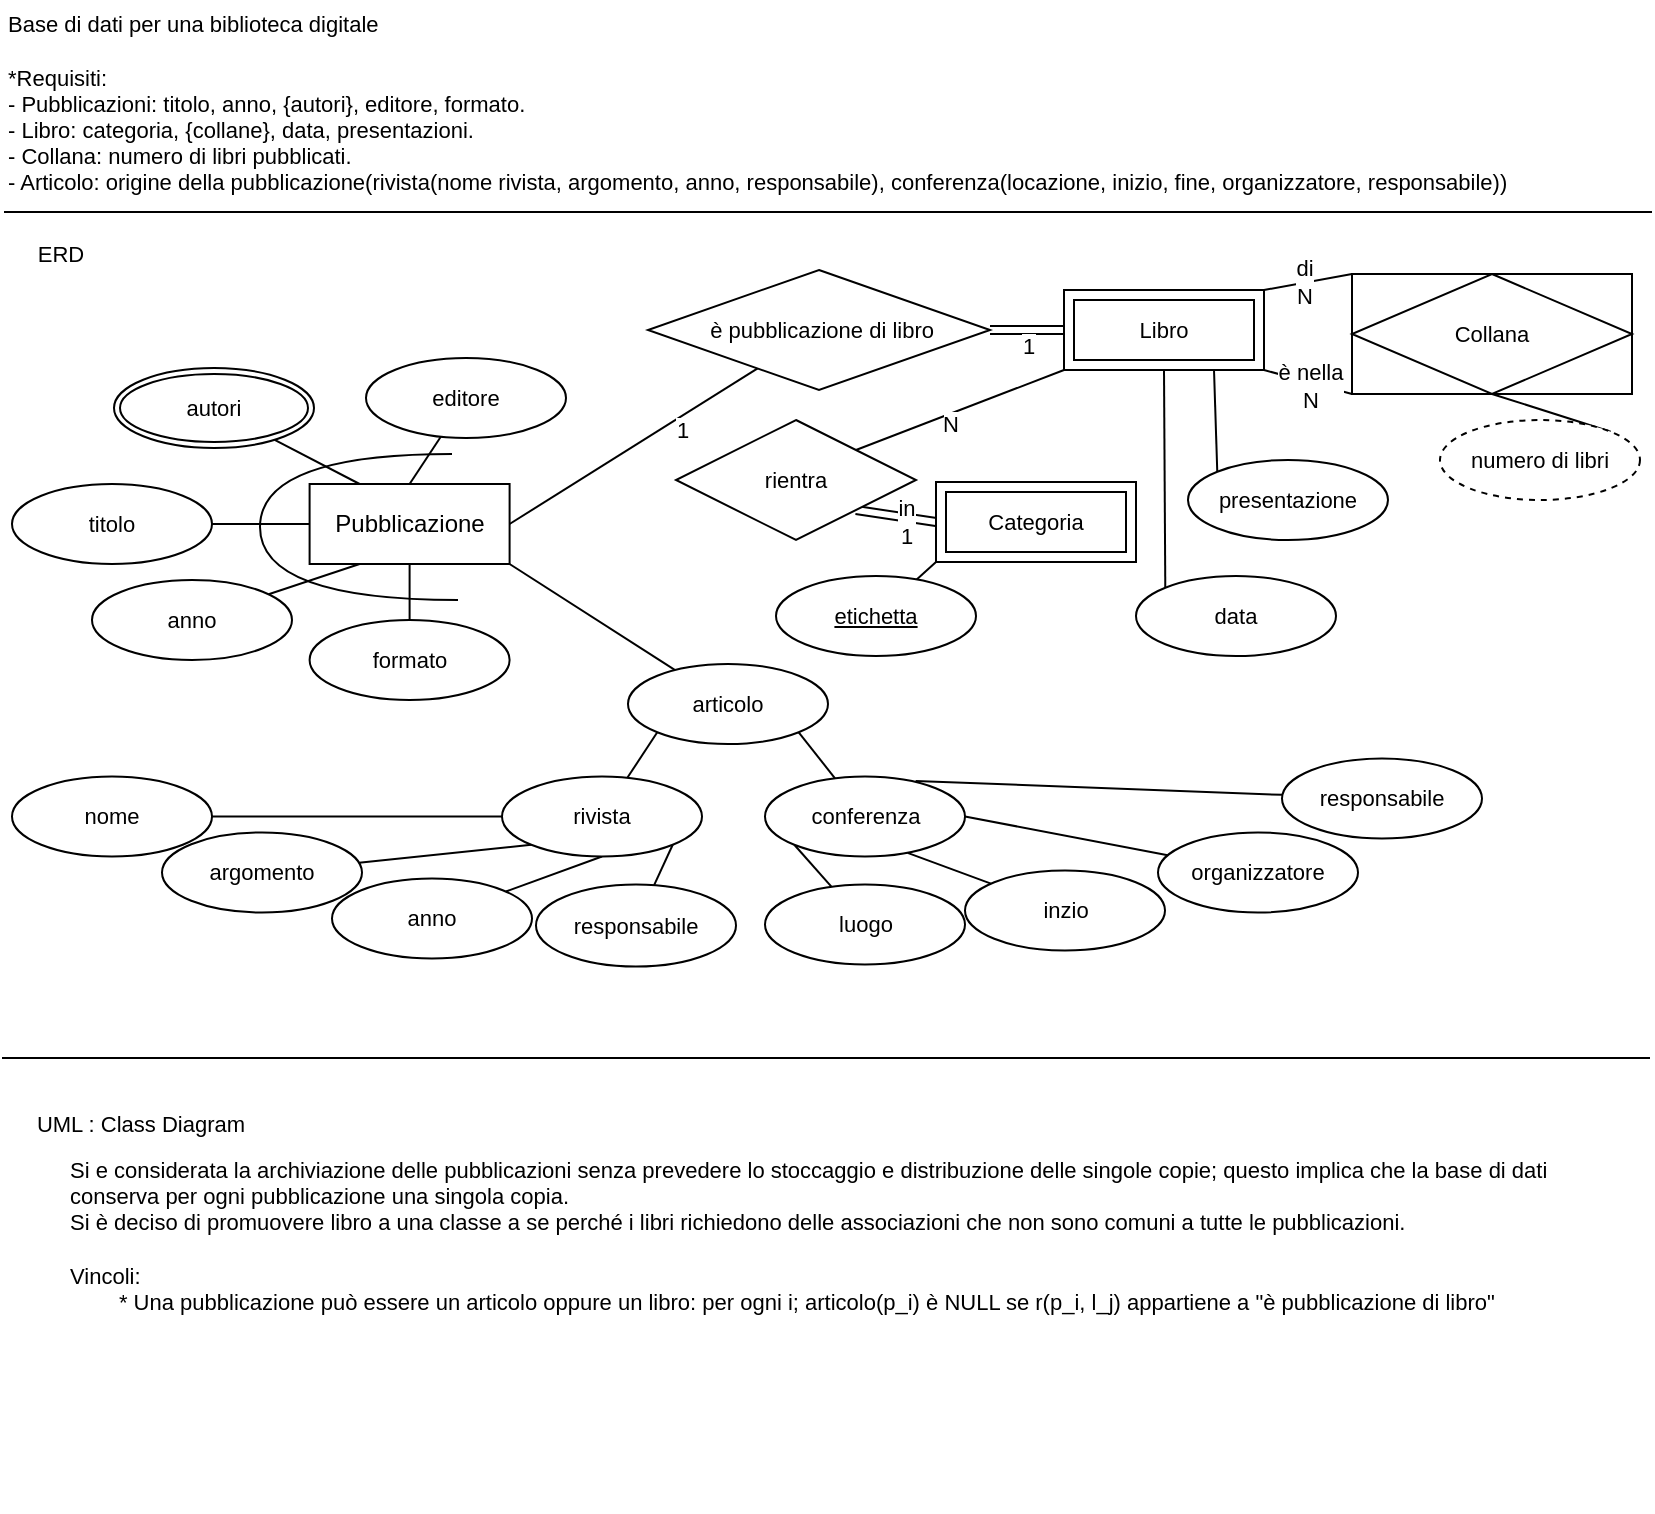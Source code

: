 <mxfile version="26.1.1">
  <diagram id="0_om-gisNnfKR0fqj2OI" name="Pagina-1">
    <mxGraphModel dx="1235" dy="655" grid="0" gridSize="10" guides="1" tooltips="1" connect="1" arrows="1" fold="1" page="1" pageScale="1" pageWidth="827" pageHeight="1169" math="0" shadow="0" adaptiveColors="none">
      <root>
        <mxCell id="0" />
        <mxCell id="1" parent="0" />
        <mxCell id="30" value="Base di dati per una biblioteca digitale&lt;div&gt;&lt;br&gt;&lt;div&gt;*Requisiti:&amp;nbsp;&lt;br&gt;&lt;/div&gt;&lt;div&gt;&lt;span style=&quot;background-color: transparent;&quot;&gt;- Pubblicazioni: titolo, anno, {autori}, editore, formato.&amp;nbsp;&lt;/span&gt;&lt;/div&gt;&lt;div&gt;&lt;span style=&quot;background-color: transparent;&quot;&gt;- Libro: categoria, {collane}, data, presentazioni.&amp;nbsp;&lt;/span&gt;&lt;/div&gt;&lt;div&gt;&lt;span style=&quot;background-color: transparent;&quot;&gt;- Collana: numero di libri&amp;nbsp;pubblicati.&amp;nbsp;&lt;/span&gt;&lt;/div&gt;&lt;div&gt;&lt;span style=&quot;background-color: transparent;&quot;&gt;- Articolo: origine della pubblicazione(rivista(nome rivista, argomento, anno, responsabile), conferenza(locazione, inizio, fine, organizzatore,&amp;nbsp;responsabile))&lt;/span&gt;&lt;/div&gt;&lt;/div&gt;" style="text;html=1;align=left;verticalAlign=middle;resizable=1;points=[];autosize=1;strokeColor=none;fillColor=none;fontSize=11;movable=1;rotatable=1;deletable=1;editable=1;locked=0;connectable=1;" parent="1" vertex="1">
          <mxGeometry x="2" width="768" height="104" as="geometry" />
        </mxCell>
        <mxCell id="cX5MgIzMOypUISsRGMuU-43" style="rounded=0;orthogonalLoop=1;jettySize=auto;html=1;exitX=0.25;exitY=1;exitDx=0;exitDy=0;strokeColor=default;align=center;verticalAlign=middle;fontFamily=Helvetica;fontSize=11;fontColor=default;labelBackgroundColor=default;startFill=0;endArrow=none;movable=1;resizable=1;rotatable=1;deletable=1;editable=1;locked=0;connectable=1;" edge="1" parent="1" source="cX5MgIzMOypUISsRGMuU-30" target="cX5MgIzMOypUISsRGMuU-44">
          <mxGeometry relative="1" as="geometry">
            <mxPoint x="191.8" y="321.4" as="targetPoint" />
          </mxGeometry>
        </mxCell>
        <mxCell id="cX5MgIzMOypUISsRGMuU-45" style="rounded=0;orthogonalLoop=1;jettySize=auto;html=1;exitX=0.25;exitY=0;exitDx=0;exitDy=0;strokeColor=default;align=center;verticalAlign=middle;fontFamily=Helvetica;fontSize=11;fontColor=default;labelBackgroundColor=default;startFill=0;endArrow=none;movable=1;resizable=1;rotatable=1;deletable=1;editable=1;locked=0;connectable=1;" edge="1" parent="1" source="cX5MgIzMOypUISsRGMuU-30" target="cX5MgIzMOypUISsRGMuU-46">
          <mxGeometry relative="1" as="geometry">
            <mxPoint x="191.8" y="210.2" as="targetPoint" />
          </mxGeometry>
        </mxCell>
        <mxCell id="cX5MgIzMOypUISsRGMuU-49" style="edgeStyle=none;rounded=0;orthogonalLoop=1;jettySize=auto;html=1;exitX=0;exitY=0.5;exitDx=0;exitDy=0;entryX=1;entryY=0.5;entryDx=0;entryDy=0;strokeColor=default;align=center;verticalAlign=middle;fontFamily=Helvetica;fontSize=11;fontColor=default;labelBackgroundColor=default;startFill=0;endArrow=none;movable=1;resizable=1;rotatable=1;deletable=1;editable=1;locked=0;connectable=1;" edge="1" parent="1" source="cX5MgIzMOypUISsRGMuU-30" target="cX5MgIzMOypUISsRGMuU-42">
          <mxGeometry relative="1" as="geometry" />
        </mxCell>
        <mxCell id="cX5MgIzMOypUISsRGMuU-50" style="rounded=0;orthogonalLoop=1;jettySize=auto;html=1;exitX=0.5;exitY=0;exitDx=0;exitDy=0;strokeColor=default;align=center;verticalAlign=middle;fontFamily=Helvetica;fontSize=11;fontColor=default;labelBackgroundColor=default;startFill=0;endArrow=none;movable=1;resizable=1;rotatable=1;deletable=1;editable=1;locked=0;connectable=1;" edge="1" parent="1" source="cX5MgIzMOypUISsRGMuU-30" target="cX5MgIzMOypUISsRGMuU-51">
          <mxGeometry relative="1" as="geometry">
            <mxPoint x="210.4" y="224.2" as="targetPoint" />
          </mxGeometry>
        </mxCell>
        <mxCell id="cX5MgIzMOypUISsRGMuU-52" style="edgeStyle=none;rounded=0;orthogonalLoop=1;jettySize=auto;html=1;exitX=0.5;exitY=1;exitDx=0;exitDy=0;strokeColor=default;align=center;verticalAlign=middle;fontFamily=Helvetica;fontSize=11;fontColor=default;labelBackgroundColor=default;startFill=0;endArrow=none;movable=1;resizable=1;rotatable=1;deletable=1;editable=1;locked=0;connectable=1;" edge="1" parent="1" source="cX5MgIzMOypUISsRGMuU-30" target="cX5MgIzMOypUISsRGMuU-53">
          <mxGeometry relative="1" as="geometry">
            <mxPoint x="205" y="307.4" as="targetPoint" />
          </mxGeometry>
        </mxCell>
        <mxCell id="cX5MgIzMOypUISsRGMuU-55" style="edgeStyle=none;shape=connector;rounded=0;orthogonalLoop=1;jettySize=auto;html=1;exitX=1;exitY=0.5;exitDx=0;exitDy=0;strokeColor=default;align=center;verticalAlign=middle;fontFamily=Helvetica;fontSize=11;fontColor=default;labelBackgroundColor=default;startFill=0;endArrow=none;movable=1;resizable=1;rotatable=1;deletable=1;editable=1;locked=0;connectable=1;" edge="1" parent="1" source="cX5MgIzMOypUISsRGMuU-30" target="cX5MgIzMOypUISsRGMuU-56">
          <mxGeometry relative="1" as="geometry">
            <mxPoint x="307.6" y="237.25" as="targetPoint" />
          </mxGeometry>
        </mxCell>
        <mxCell id="cX5MgIzMOypUISsRGMuU-64" value="1" style="edgeLabel;html=1;align=center;verticalAlign=middle;resizable=1;points=[];fontFamily=Helvetica;fontSize=11;fontColor=default;labelBackgroundColor=default;movable=1;rotatable=1;deletable=1;editable=1;locked=0;connectable=1;" vertex="1" connectable="0" parent="cX5MgIzMOypUISsRGMuU-55">
          <mxGeometry x="0.395" y="1" relative="1" as="geometry">
            <mxPoint y="8" as="offset" />
          </mxGeometry>
        </mxCell>
        <mxCell id="cX5MgIzMOypUISsRGMuU-62" style="edgeStyle=none;shape=connector;rounded=0;orthogonalLoop=1;jettySize=auto;html=1;strokeColor=default;align=center;verticalAlign=middle;fontFamily=Helvetica;fontSize=11;fontColor=default;labelBackgroundColor=default;startFill=0;endArrow=none;exitX=1;exitY=1;exitDx=0;exitDy=0;movable=1;resizable=1;rotatable=1;deletable=1;editable=1;locked=0;connectable=1;" edge="1" parent="1" source="cX5MgIzMOypUISsRGMuU-30" target="cX5MgIzMOypUISsRGMuU-63">
          <mxGeometry relative="1" as="geometry">
            <mxPoint x="327.2" y="340.85" as="targetPoint" />
            <mxPoint x="275" y="269.25" as="sourcePoint" />
          </mxGeometry>
        </mxCell>
        <mxCell id="cX5MgIzMOypUISsRGMuU-30" value="Pubblicazione" style="whiteSpace=wrap;html=1;align=center;movable=1;resizable=1;rotatable=1;deletable=1;editable=1;locked=0;connectable=1;" vertex="1" parent="1">
          <mxGeometry x="154.8" y="242" width="100" height="40" as="geometry" />
        </mxCell>
        <mxCell id="cX5MgIzMOypUISsRGMuU-42" value="titolo" style="ellipse;whiteSpace=wrap;html=1;align=center;fontFamily=Helvetica;fontSize=11;fontColor=default;labelBackgroundColor=default;movable=1;resizable=1;rotatable=1;deletable=1;editable=1;locked=0;connectable=1;" vertex="1" parent="1">
          <mxGeometry x="6.0" y="242" width="100" height="40" as="geometry" />
        </mxCell>
        <mxCell id="cX5MgIzMOypUISsRGMuU-44" value="anno" style="ellipse;whiteSpace=wrap;html=1;align=center;fontFamily=Helvetica;fontSize=11;fontColor=default;labelBackgroundColor=default;movable=1;resizable=1;rotatable=1;deletable=1;editable=1;locked=0;connectable=1;" vertex="1" parent="1">
          <mxGeometry x="46.0" y="290.0" width="100" height="40" as="geometry" />
        </mxCell>
        <mxCell id="cX5MgIzMOypUISsRGMuU-46" value="autori" style="ellipse;shape=doubleEllipse;margin=3;whiteSpace=wrap;html=1;align=center;fontFamily=Helvetica;fontSize=11;fontColor=default;labelBackgroundColor=default;movable=1;resizable=1;rotatable=1;deletable=1;editable=1;locked=0;connectable=1;" vertex="1" parent="1">
          <mxGeometry x="57.0" y="184.0" width="100" height="40" as="geometry" />
        </mxCell>
        <mxCell id="cX5MgIzMOypUISsRGMuU-51" value="editore" style="ellipse;whiteSpace=wrap;html=1;align=center;fontFamily=Helvetica;fontSize=11;fontColor=default;labelBackgroundColor=default;movable=1;resizable=1;rotatable=1;deletable=1;editable=1;locked=0;connectable=1;" vertex="1" parent="1">
          <mxGeometry x="183.0" y="179.0" width="100" height="40" as="geometry" />
        </mxCell>
        <mxCell id="cX5MgIzMOypUISsRGMuU-53" value="formato" style="ellipse;whiteSpace=wrap;html=1;align=center;fontFamily=Helvetica;fontSize=11;fontColor=default;labelBackgroundColor=default;movable=1;resizable=1;rotatable=1;deletable=1;editable=1;locked=0;connectable=1;" vertex="1" parent="1">
          <mxGeometry x="154.8" y="310.0" width="100" height="40" as="geometry" />
        </mxCell>
        <mxCell id="cX5MgIzMOypUISsRGMuU-61" style="edgeStyle=none;shape=connector;rounded=0;orthogonalLoop=1;jettySize=auto;html=1;exitX=1;exitY=0.5;exitDx=0;exitDy=0;entryX=0;entryY=0.5;entryDx=0;entryDy=0;strokeColor=default;align=center;verticalAlign=middle;fontFamily=Helvetica;fontSize=11;fontColor=default;labelBackgroundColor=default;startFill=0;endArrow=none;" edge="1" parent="1" source="cX5MgIzMOypUISsRGMuU-56">
          <mxGeometry relative="1" as="geometry">
            <mxPoint x="480" y="164" as="targetPoint" />
          </mxGeometry>
        </mxCell>
        <mxCell id="cX5MgIzMOypUISsRGMuU-80" style="edgeStyle=none;shape=link;rounded=0;orthogonalLoop=1;jettySize=auto;html=1;exitX=1;exitY=0.5;exitDx=0;exitDy=0;entryX=0;entryY=0.5;entryDx=0;entryDy=0;strokeColor=default;align=center;verticalAlign=middle;fontFamily=Helvetica;fontSize=11;fontColor=default;labelBackgroundColor=default;startFill=0;endArrow=none;" edge="1" parent="1" source="cX5MgIzMOypUISsRGMuU-56" target="cX5MgIzMOypUISsRGMuU-68">
          <mxGeometry relative="1" as="geometry" />
        </mxCell>
        <mxCell id="cX5MgIzMOypUISsRGMuU-81" value="1" style="edgeLabel;html=1;align=center;verticalAlign=middle;resizable=0;points=[];fontFamily=Helvetica;fontSize=11;fontColor=default;labelBackgroundColor=default;" vertex="1" connectable="0" parent="cX5MgIzMOypUISsRGMuU-80">
          <mxGeometry x="-0.252" y="-1" relative="1" as="geometry">
            <mxPoint x="5" y="7" as="offset" />
          </mxGeometry>
        </mxCell>
        <mxCell id="cX5MgIzMOypUISsRGMuU-56" value="&amp;nbsp;è pubblicazione di libro" style="shape=rhombus;perimeter=rhombusPerimeter;whiteSpace=wrap;html=1;align=center;fontFamily=Helvetica;fontSize=11;fontColor=default;labelBackgroundColor=default;" vertex="1" parent="1">
          <mxGeometry x="324" y="135" width="171" height="60" as="geometry" />
        </mxCell>
        <mxCell id="cX5MgIzMOypUISsRGMuU-78" style="edgeStyle=none;shape=connector;rounded=0;orthogonalLoop=1;jettySize=auto;html=1;exitX=0;exitY=1;exitDx=0;exitDy=0;strokeColor=default;align=center;verticalAlign=middle;fontFamily=Helvetica;fontSize=11;fontColor=default;labelBackgroundColor=default;startFill=0;endArrow=none;" edge="1" parent="1" source="cX5MgIzMOypUISsRGMuU-63" target="cX5MgIzMOypUISsRGMuU-79">
          <mxGeometry relative="1" as="geometry">
            <mxPoint x="337.6" y="376.85" as="targetPoint" />
          </mxGeometry>
        </mxCell>
        <mxCell id="cX5MgIzMOypUISsRGMuU-84" style="edgeStyle=none;shape=connector;rounded=0;orthogonalLoop=1;jettySize=auto;html=1;exitX=1;exitY=1;exitDx=0;exitDy=0;strokeColor=default;align=center;verticalAlign=middle;fontFamily=Helvetica;fontSize=11;fontColor=default;labelBackgroundColor=default;startFill=0;endArrow=none;" edge="1" parent="1" source="cX5MgIzMOypUISsRGMuU-63" target="cX5MgIzMOypUISsRGMuU-85">
          <mxGeometry relative="1" as="geometry">
            <mxPoint x="472" y="372.85" as="targetPoint" />
          </mxGeometry>
        </mxCell>
        <mxCell id="cX5MgIzMOypUISsRGMuU-63" value="articolo" style="ellipse;whiteSpace=wrap;html=1;align=center;fontFamily=Helvetica;fontSize=11;fontColor=default;labelBackgroundColor=default;" vertex="1" parent="1">
          <mxGeometry x="314.0" y="332.0" width="100" height="40" as="geometry" />
        </mxCell>
        <mxCell id="cX5MgIzMOypUISsRGMuU-70" style="edgeStyle=none;shape=connector;rounded=0;orthogonalLoop=1;jettySize=auto;html=1;exitX=1;exitY=1;exitDx=0;exitDy=0;entryX=0;entryY=1;entryDx=0;entryDy=0;strokeColor=default;align=center;verticalAlign=middle;fontFamily=Helvetica;fontSize=11;fontColor=default;labelBackgroundColor=default;startFill=0;endArrow=none;" edge="1" parent="1" source="cX5MgIzMOypUISsRGMuU-68" target="cX5MgIzMOypUISsRGMuU-69">
          <mxGeometry relative="1" as="geometry" />
        </mxCell>
        <mxCell id="cX5MgIzMOypUISsRGMuU-72" value="è nella&lt;div&gt;N&lt;/div&gt;" style="edgeLabel;html=1;align=center;verticalAlign=middle;resizable=0;points=[];fontFamily=Helvetica;fontSize=11;fontColor=default;labelBackgroundColor=default;" vertex="1" connectable="0" parent="cX5MgIzMOypUISsRGMuU-70">
          <mxGeometry x="0.089" y="-2" relative="1" as="geometry">
            <mxPoint x="-1" y="-1" as="offset" />
          </mxGeometry>
        </mxCell>
        <mxCell id="cX5MgIzMOypUISsRGMuU-113" style="edgeStyle=none;shape=connector;rounded=0;orthogonalLoop=1;jettySize=auto;html=1;exitX=0;exitY=1;exitDx=0;exitDy=0;entryX=1;entryY=0;entryDx=0;entryDy=0;strokeColor=default;align=center;verticalAlign=middle;fontFamily=Helvetica;fontSize=11;fontColor=default;labelBackgroundColor=default;startFill=0;endArrow=none;" edge="1" parent="1" source="cX5MgIzMOypUISsRGMuU-68" target="cX5MgIzMOypUISsRGMuU-108">
          <mxGeometry relative="1" as="geometry" />
        </mxCell>
        <mxCell id="cX5MgIzMOypUISsRGMuU-117" value="N" style="edgeLabel;html=1;align=center;verticalAlign=middle;resizable=0;points=[];fontFamily=Helvetica;fontSize=11;fontColor=default;labelBackgroundColor=default;" vertex="1" connectable="0" parent="cX5MgIzMOypUISsRGMuU-113">
          <mxGeometry x="0.389" relative="1" as="geometry">
            <mxPoint x="15" y="-1" as="offset" />
          </mxGeometry>
        </mxCell>
        <mxCell id="cX5MgIzMOypUISsRGMuU-126" style="edgeStyle=none;shape=connector;rounded=0;orthogonalLoop=1;jettySize=auto;html=1;exitX=0.5;exitY=1;exitDx=0;exitDy=0;strokeColor=default;align=center;verticalAlign=middle;fontFamily=Helvetica;fontSize=11;fontColor=default;labelBackgroundColor=default;startFill=0;endArrow=none;entryX=0;entryY=0;entryDx=0;entryDy=0;" edge="1" parent="1" source="cX5MgIzMOypUISsRGMuU-68" target="cX5MgIzMOypUISsRGMuU-127">
          <mxGeometry relative="1" as="geometry">
            <mxPoint x="593.941" y="233.529" as="targetPoint" />
          </mxGeometry>
        </mxCell>
        <mxCell id="cX5MgIzMOypUISsRGMuU-128" style="edgeStyle=none;shape=connector;rounded=0;orthogonalLoop=1;jettySize=auto;html=1;exitX=0.75;exitY=1;exitDx=0;exitDy=0;strokeColor=default;align=center;verticalAlign=middle;fontFamily=Helvetica;fontSize=11;fontColor=default;labelBackgroundColor=default;startFill=0;endArrow=none;entryX=0;entryY=0;entryDx=0;entryDy=0;" edge="1" parent="1" source="cX5MgIzMOypUISsRGMuU-68" target="cX5MgIzMOypUISsRGMuU-129">
          <mxGeometry relative="1" as="geometry">
            <mxPoint x="606.647" y="239.177" as="targetPoint" />
          </mxGeometry>
        </mxCell>
        <mxCell id="cX5MgIzMOypUISsRGMuU-68" value="Libro" style="shape=ext;margin=3;double=1;whiteSpace=wrap;html=1;align=center;fontFamily=Helvetica;fontSize=11;fontColor=default;labelBackgroundColor=default;" vertex="1" parent="1">
          <mxGeometry x="532" y="145" width="100" height="40" as="geometry" />
        </mxCell>
        <mxCell id="cX5MgIzMOypUISsRGMuU-71" style="edgeStyle=none;shape=connector;rounded=0;orthogonalLoop=1;jettySize=auto;html=1;exitX=0;exitY=0;exitDx=0;exitDy=0;entryX=1;entryY=0;entryDx=0;entryDy=0;strokeColor=default;align=center;verticalAlign=middle;fontFamily=Helvetica;fontSize=11;fontColor=default;labelBackgroundColor=default;startFill=0;endArrow=none;" edge="1" parent="1" source="cX5MgIzMOypUISsRGMuU-69" target="cX5MgIzMOypUISsRGMuU-68">
          <mxGeometry relative="1" as="geometry" />
        </mxCell>
        <mxCell id="cX5MgIzMOypUISsRGMuU-74" value="di&lt;div&gt;N&lt;/div&gt;" style="edgeLabel;html=1;align=center;verticalAlign=middle;resizable=0;points=[];fontFamily=Helvetica;fontSize=11;fontColor=default;labelBackgroundColor=default;" vertex="1" connectable="0" parent="cX5MgIzMOypUISsRGMuU-71">
          <mxGeometry x="-0.311" y="-1" relative="1" as="geometry">
            <mxPoint x="-9" y="2" as="offset" />
          </mxGeometry>
        </mxCell>
        <mxCell id="cX5MgIzMOypUISsRGMuU-75" style="edgeStyle=none;shape=connector;rounded=0;orthogonalLoop=1;jettySize=auto;html=1;exitX=0.5;exitY=1;exitDx=0;exitDy=0;strokeColor=default;align=center;verticalAlign=middle;fontFamily=Helvetica;fontSize=11;fontColor=default;labelBackgroundColor=default;startFill=0;endArrow=none;entryX=1;entryY=0;entryDx=0;entryDy=0;" edge="1" parent="1" source="cX5MgIzMOypUISsRGMuU-69" target="cX5MgIzMOypUISsRGMuU-77">
          <mxGeometry relative="1" as="geometry">
            <mxPoint x="728.024" y="214.504" as="targetPoint" />
          </mxGeometry>
        </mxCell>
        <mxCell id="cX5MgIzMOypUISsRGMuU-69" value="Collana" style="shape=associativeEntity;whiteSpace=wrap;html=1;align=center;fontFamily=Helvetica;fontSize=11;fontColor=default;labelBackgroundColor=default;" vertex="1" parent="1">
          <mxGeometry x="676" y="137" width="140" height="60" as="geometry" />
        </mxCell>
        <mxCell id="cX5MgIzMOypUISsRGMuU-77" value="numero di libri" style="ellipse;whiteSpace=wrap;html=1;align=center;dashed=1;fontFamily=Helvetica;fontSize=11;fontColor=default;labelBackgroundColor=default;" vertex="1" parent="1">
          <mxGeometry x="720.0" y="210.0" width="100" height="40" as="geometry" />
        </mxCell>
        <mxCell id="cX5MgIzMOypUISsRGMuU-86" style="edgeStyle=none;shape=connector;rounded=0;orthogonalLoop=1;jettySize=auto;html=1;exitX=0;exitY=0.5;exitDx=0;exitDy=0;strokeColor=default;align=center;verticalAlign=middle;fontFamily=Helvetica;fontSize=11;fontColor=default;labelBackgroundColor=default;startFill=0;endArrow=none;" edge="1" parent="1" source="cX5MgIzMOypUISsRGMuU-79" target="cX5MgIzMOypUISsRGMuU-87">
          <mxGeometry relative="1" as="geometry">
            <mxPoint x="170.0" y="418.25" as="targetPoint" />
            <mxPoint x="233.6" y="402.05" as="sourcePoint" />
          </mxGeometry>
        </mxCell>
        <mxCell id="cX5MgIzMOypUISsRGMuU-88" style="edgeStyle=none;shape=connector;rounded=0;orthogonalLoop=1;jettySize=auto;html=1;exitX=0;exitY=1;exitDx=0;exitDy=0;strokeColor=default;align=center;verticalAlign=middle;fontFamily=Helvetica;fontSize=11;fontColor=default;labelBackgroundColor=default;startFill=0;endArrow=none;" edge="1" parent="1" source="cX5MgIzMOypUISsRGMuU-79" target="cX5MgIzMOypUISsRGMuU-89">
          <mxGeometry relative="1" as="geometry">
            <mxPoint x="264.4" y="426.25" as="targetPoint" />
            <mxPoint x="248.245" y="416.192" as="sourcePoint" />
          </mxGeometry>
        </mxCell>
        <mxCell id="cX5MgIzMOypUISsRGMuU-93" style="edgeStyle=none;shape=connector;rounded=0;orthogonalLoop=1;jettySize=auto;html=1;exitX=0.5;exitY=1;exitDx=0;exitDy=0;strokeColor=default;align=center;verticalAlign=middle;fontFamily=Helvetica;fontSize=11;fontColor=default;labelBackgroundColor=default;startFill=0;endArrow=none;" edge="1" parent="1" source="cX5MgIzMOypUISsRGMuU-79" target="cX5MgIzMOypUISsRGMuU-94">
          <mxGeometry relative="1" as="geometry">
            <mxPoint x="248.8" y="454.45" as="targetPoint" />
          </mxGeometry>
        </mxCell>
        <mxCell id="cX5MgIzMOypUISsRGMuU-95" style="edgeStyle=none;shape=connector;rounded=0;orthogonalLoop=1;jettySize=auto;html=1;exitX=1;exitY=1;exitDx=0;exitDy=0;strokeColor=default;align=center;verticalAlign=middle;fontFamily=Helvetica;fontSize=11;fontColor=default;labelBackgroundColor=default;startFill=0;endArrow=none;" edge="1" parent="1" source="cX5MgIzMOypUISsRGMuU-79" target="cX5MgIzMOypUISsRGMuU-96">
          <mxGeometry relative="1" as="geometry">
            <mxPoint x="336" y="455.25" as="targetPoint" />
          </mxGeometry>
        </mxCell>
        <mxCell id="cX5MgIzMOypUISsRGMuU-79" value="rivista" style="ellipse;whiteSpace=wrap;html=1;align=center;fontFamily=Helvetica;fontSize=11;fontColor=default;labelBackgroundColor=default;" vertex="1" parent="1">
          <mxGeometry x="251.0" y="388.25" width="100" height="40" as="geometry" />
        </mxCell>
        <mxCell id="cX5MgIzMOypUISsRGMuU-97" style="edgeStyle=none;shape=connector;rounded=0;orthogonalLoop=1;jettySize=auto;html=1;exitX=0;exitY=1;exitDx=0;exitDy=0;strokeColor=default;align=center;verticalAlign=middle;fontFamily=Helvetica;fontSize=11;fontColor=default;labelBackgroundColor=default;startFill=0;endArrow=none;" edge="1" parent="1" source="cX5MgIzMOypUISsRGMuU-85" target="cX5MgIzMOypUISsRGMuU-98">
          <mxGeometry relative="1" as="geometry">
            <mxPoint x="411.4" y="442.45" as="targetPoint" />
          </mxGeometry>
        </mxCell>
        <mxCell id="cX5MgIzMOypUISsRGMuU-99" style="edgeStyle=none;shape=connector;rounded=0;orthogonalLoop=1;jettySize=auto;html=1;exitX=0.713;exitY=0.955;exitDx=0;exitDy=0;strokeColor=default;align=center;verticalAlign=middle;fontFamily=Helvetica;fontSize=11;fontColor=default;labelBackgroundColor=default;startFill=0;endArrow=none;exitPerimeter=0;" edge="1" parent="1" source="cX5MgIzMOypUISsRGMuU-85" target="cX5MgIzMOypUISsRGMuU-100">
          <mxGeometry relative="1" as="geometry">
            <mxPoint x="525" y="435.25" as="targetPoint" />
          </mxGeometry>
        </mxCell>
        <mxCell id="cX5MgIzMOypUISsRGMuU-101" style="edgeStyle=none;shape=connector;rounded=0;orthogonalLoop=1;jettySize=auto;html=1;strokeColor=default;align=center;verticalAlign=middle;fontFamily=Helvetica;fontSize=11;fontColor=default;labelBackgroundColor=default;startFill=0;endArrow=none;exitX=1;exitY=0.5;exitDx=0;exitDy=0;" edge="1" parent="1" source="cX5MgIzMOypUISsRGMuU-85" target="cX5MgIzMOypUISsRGMuU-102">
          <mxGeometry relative="1" as="geometry">
            <mxPoint x="646.6" y="444.85" as="targetPoint" />
          </mxGeometry>
        </mxCell>
        <mxCell id="cX5MgIzMOypUISsRGMuU-103" style="edgeStyle=none;shape=connector;rounded=0;orthogonalLoop=1;jettySize=auto;html=1;exitX=0.753;exitY=0.055;exitDx=0;exitDy=0;strokeColor=default;align=center;verticalAlign=middle;fontFamily=Helvetica;fontSize=11;fontColor=default;labelBackgroundColor=default;startFill=0;endArrow=none;exitPerimeter=0;" edge="1" parent="1" source="cX5MgIzMOypUISsRGMuU-85" target="cX5MgIzMOypUISsRGMuU-104">
          <mxGeometry relative="1" as="geometry">
            <mxPoint x="761.8" y="446.45" as="targetPoint" />
          </mxGeometry>
        </mxCell>
        <mxCell id="cX5MgIzMOypUISsRGMuU-85" value="conferenza" style="ellipse;whiteSpace=wrap;html=1;align=center;fontFamily=Helvetica;fontSize=11;fontColor=default;labelBackgroundColor=default;" vertex="1" parent="1">
          <mxGeometry x="382.5" y="388.25" width="100" height="40" as="geometry" />
        </mxCell>
        <mxCell id="cX5MgIzMOypUISsRGMuU-87" value="nome" style="ellipse;whiteSpace=wrap;html=1;align=center;fontFamily=Helvetica;fontSize=11;fontColor=default;labelBackgroundColor=default;" vertex="1" parent="1">
          <mxGeometry x="6.0" y="388.25" width="100" height="40" as="geometry" />
        </mxCell>
        <mxCell id="cX5MgIzMOypUISsRGMuU-89" value="argomento" style="ellipse;whiteSpace=wrap;html=1;align=center;fontFamily=Helvetica;fontSize=11;fontColor=default;labelBackgroundColor=default;" vertex="1" parent="1">
          <mxGeometry x="81.0" y="416.25" width="100" height="40" as="geometry" />
        </mxCell>
        <mxCell id="cX5MgIzMOypUISsRGMuU-92" value="" style="endArrow=none;html=1;rounded=0;strokeColor=default;align=center;verticalAlign=middle;fontFamily=Helvetica;fontSize=11;fontColor=default;labelBackgroundColor=default;edgeStyle=orthogonalEdgeStyle;curved=1;movable=1;resizable=1;rotatable=1;deletable=1;editable=1;locked=0;connectable=1;" edge="1" parent="1">
          <mxGeometry relative="1" as="geometry">
            <mxPoint x="229" y="300" as="sourcePoint" />
            <mxPoint x="226" y="227" as="targetPoint" />
            <Array as="points">
              <mxPoint x="130" y="300" />
              <mxPoint x="130" y="227" />
            </Array>
          </mxGeometry>
        </mxCell>
        <mxCell id="cX5MgIzMOypUISsRGMuU-94" value="anno" style="ellipse;whiteSpace=wrap;html=1;align=center;fontFamily=Helvetica;fontSize=11;fontColor=default;labelBackgroundColor=default;" vertex="1" parent="1">
          <mxGeometry x="166.0" y="439.25" width="100" height="40" as="geometry" />
        </mxCell>
        <mxCell id="cX5MgIzMOypUISsRGMuU-96" value="responsabile" style="ellipse;whiteSpace=wrap;html=1;align=center;fontFamily=Helvetica;fontSize=11;fontColor=default;labelBackgroundColor=default;" vertex="1" parent="1">
          <mxGeometry x="268" y="442.25" width="100" height="41" as="geometry" />
        </mxCell>
        <mxCell id="cX5MgIzMOypUISsRGMuU-98" value="luogo" style="ellipse;whiteSpace=wrap;html=1;align=center;fontFamily=Helvetica;fontSize=11;fontColor=default;labelBackgroundColor=default;" vertex="1" parent="1">
          <mxGeometry x="382.5" y="442.25" width="100" height="40" as="geometry" />
        </mxCell>
        <mxCell id="cX5MgIzMOypUISsRGMuU-100" value="inzio" style="ellipse;whiteSpace=wrap;html=1;align=center;fontFamily=Helvetica;fontSize=11;fontColor=default;labelBackgroundColor=default;" vertex="1" parent="1">
          <mxGeometry x="482.5" y="435.25" width="100" height="40" as="geometry" />
        </mxCell>
        <mxCell id="cX5MgIzMOypUISsRGMuU-102" value="organizzatore" style="ellipse;whiteSpace=wrap;html=1;align=center;fontFamily=Helvetica;fontSize=11;fontColor=default;labelBackgroundColor=default;" vertex="1" parent="1">
          <mxGeometry x="579.0" y="416.25" width="100" height="40" as="geometry" />
        </mxCell>
        <mxCell id="cX5MgIzMOypUISsRGMuU-104" value="responsabile" style="ellipse;whiteSpace=wrap;html=1;align=center;fontFamily=Helvetica;fontSize=11;fontColor=default;labelBackgroundColor=default;" vertex="1" parent="1">
          <mxGeometry x="641.0" y="379.25" width="100" height="40" as="geometry" />
        </mxCell>
        <mxCell id="cX5MgIzMOypUISsRGMuU-123" style="edgeStyle=none;shape=connector;rounded=0;orthogonalLoop=1;jettySize=auto;html=1;exitX=0;exitY=1;exitDx=0;exitDy=0;strokeColor=default;align=center;verticalAlign=middle;fontFamily=Helvetica;fontSize=11;fontColor=default;labelBackgroundColor=default;startFill=0;endArrow=none;" edge="1" parent="1" source="cX5MgIzMOypUISsRGMuU-107" target="cX5MgIzMOypUISsRGMuU-124">
          <mxGeometry relative="1" as="geometry">
            <mxPoint x="460.294" y="297.529" as="targetPoint" />
          </mxGeometry>
        </mxCell>
        <mxCell id="cX5MgIzMOypUISsRGMuU-107" value="Categoria" style="shape=ext;margin=3;double=1;whiteSpace=wrap;html=1;align=center;fontFamily=Helvetica;fontSize=11;fontColor=default;labelBackgroundColor=default;" vertex="1" parent="1">
          <mxGeometry x="468" y="241" width="100" height="40" as="geometry" />
        </mxCell>
        <mxCell id="cX5MgIzMOypUISsRGMuU-114" style="edgeStyle=none;shape=link;rounded=0;orthogonalLoop=1;jettySize=auto;html=1;exitX=1;exitY=1;exitDx=0;exitDy=0;entryX=0;entryY=0.5;entryDx=0;entryDy=0;strokeColor=default;align=center;verticalAlign=middle;fontFamily=Helvetica;fontSize=11;fontColor=default;labelBackgroundColor=default;startFill=0;endArrow=none;" edge="1" parent="1" source="cX5MgIzMOypUISsRGMuU-108" target="cX5MgIzMOypUISsRGMuU-107">
          <mxGeometry relative="1" as="geometry" />
        </mxCell>
        <mxCell id="cX5MgIzMOypUISsRGMuU-118" value="in&lt;div&gt;1&lt;/div&gt;" style="edgeLabel;html=1;align=center;verticalAlign=middle;resizable=0;points=[];fontFamily=Helvetica;fontSize=11;fontColor=default;labelBackgroundColor=default;" vertex="1" connectable="0" parent="cX5MgIzMOypUISsRGMuU-114">
          <mxGeometry x="-0.145" y="-1" relative="1" as="geometry">
            <mxPoint x="8" y="2" as="offset" />
          </mxGeometry>
        </mxCell>
        <mxCell id="cX5MgIzMOypUISsRGMuU-108" value="rientra" style="shape=rhombus;perimeter=rhombusPerimeter;whiteSpace=wrap;html=1;align=center;fontFamily=Helvetica;fontSize=11;fontColor=default;labelBackgroundColor=default;" vertex="1" parent="1">
          <mxGeometry x="338" y="210" width="120" height="60" as="geometry" />
        </mxCell>
        <mxCell id="cX5MgIzMOypUISsRGMuU-111" value="" style="line;strokeWidth=1;rotatable=0;dashed=0;labelPosition=right;align=left;verticalAlign=middle;spacingTop=0;spacingLeft=6;points=[];portConstraint=eastwest;fontFamily=Helvetica;fontSize=11;fontColor=default;labelBackgroundColor=default;" vertex="1" parent="1">
          <mxGeometry x="2" y="101" width="824" height="10" as="geometry" />
        </mxCell>
        <mxCell id="cX5MgIzMOypUISsRGMuU-112" value="ERD" style="text;html=1;align=center;verticalAlign=middle;resizable=0;points=[];autosize=1;strokeColor=none;fillColor=none;fontFamily=Helvetica;fontSize=11;fontColor=default;labelBackgroundColor=default;" vertex="1" parent="1">
          <mxGeometry x="9" y="114" width="41" height="25" as="geometry" />
        </mxCell>
        <mxCell id="cX5MgIzMOypUISsRGMuU-124" value="etichetta" style="ellipse;whiteSpace=wrap;html=1;align=center;fontStyle=4;fontFamily=Helvetica;fontSize=11;fontColor=default;labelBackgroundColor=default;" vertex="1" parent="1">
          <mxGeometry x="388.004" y="287.999" width="100" height="40" as="geometry" />
        </mxCell>
        <mxCell id="cX5MgIzMOypUISsRGMuU-127" value="data" style="ellipse;whiteSpace=wrap;html=1;align=center;fontFamily=Helvetica;fontSize=11;fontColor=default;labelBackgroundColor=default;" vertex="1" parent="1">
          <mxGeometry x="568.001" y="287.999" width="100" height="40" as="geometry" />
        </mxCell>
        <mxCell id="cX5MgIzMOypUISsRGMuU-129" value="presentazione" style="ellipse;whiteSpace=wrap;html=1;align=center;fontFamily=Helvetica;fontSize=11;fontColor=default;labelBackgroundColor=default;" vertex="1" parent="1">
          <mxGeometry x="593.997" y="229.997" width="100" height="40" as="geometry" />
        </mxCell>
        <mxCell id="cX5MgIzMOypUISsRGMuU-130" value="" style="line;strokeWidth=1;rotatable=0;dashed=0;labelPosition=right;align=left;verticalAlign=middle;spacingTop=0;spacingLeft=6;points=[];portConstraint=eastwest;fontFamily=Helvetica;fontSize=11;fontColor=default;labelBackgroundColor=default;" vertex="1" parent="1">
          <mxGeometry x="1" y="524" width="824" height="10" as="geometry" />
        </mxCell>
        <mxCell id="cX5MgIzMOypUISsRGMuU-131" value="UML : Class Diagram" style="text;html=1;align=center;verticalAlign=middle;resizable=0;points=[];autosize=1;strokeColor=none;fillColor=none;fontFamily=Helvetica;fontSize=11;fontColor=default;labelBackgroundColor=default;" vertex="1" parent="1">
          <mxGeometry x="9" y="549" width="122" height="25" as="geometry" />
        </mxCell>
        <mxCell id="cX5MgIzMOypUISsRGMuU-132" value="Si e considerata la archiviazione delle pubblicazioni senza prevedere lo stoccaggio e distribuzione delle singole copie; questo implica che la base di dati&amp;nbsp;&lt;div&gt;conserva per ogni pubblicazione una singola copia.&lt;div&gt;Si è deciso di promuovere libro a una classe a se perché i libri richiedono delle associazioni che non sono comuni a tutte le pubblicazioni.&lt;/div&gt;&lt;div&gt;&lt;br&gt;&lt;/div&gt;&lt;div&gt;Vincoli:&lt;br&gt;&lt;/div&gt;&lt;div&gt;&lt;span style=&quot;white-space: pre;&quot;&gt;&#x9;&lt;/span&gt;* Una pubblicazione può essere un articolo oppure un libro: per ogni i; articolo(p_i) è NULL se r(p_i, l_j) appartiene a &quot;è pubblicazione di libro&quot;&lt;br&gt;&lt;/div&gt;&lt;div&gt;&lt;br&gt;&lt;/div&gt;&lt;div&gt;&lt;br&gt;&lt;/div&gt;&lt;div&gt;&lt;br&gt;&lt;/div&gt;&lt;div&gt;&lt;br&gt;&lt;/div&gt;&lt;div&gt;&lt;br&gt;&lt;/div&gt;&lt;div&gt;&lt;br&gt;&lt;/div&gt;&lt;div&gt;&lt;br&gt;&lt;/div&gt;&lt;/div&gt;" style="text;html=1;align=left;verticalAlign=middle;resizable=0;points=[];autosize=1;strokeColor=none;fillColor=none;fontFamily=Helvetica;fontSize=11;fontColor=default;labelBackgroundColor=default;" vertex="1" parent="1">
          <mxGeometry x="33" y="572" width="760" height="184" as="geometry" />
        </mxCell>
      </root>
    </mxGraphModel>
  </diagram>
</mxfile>

